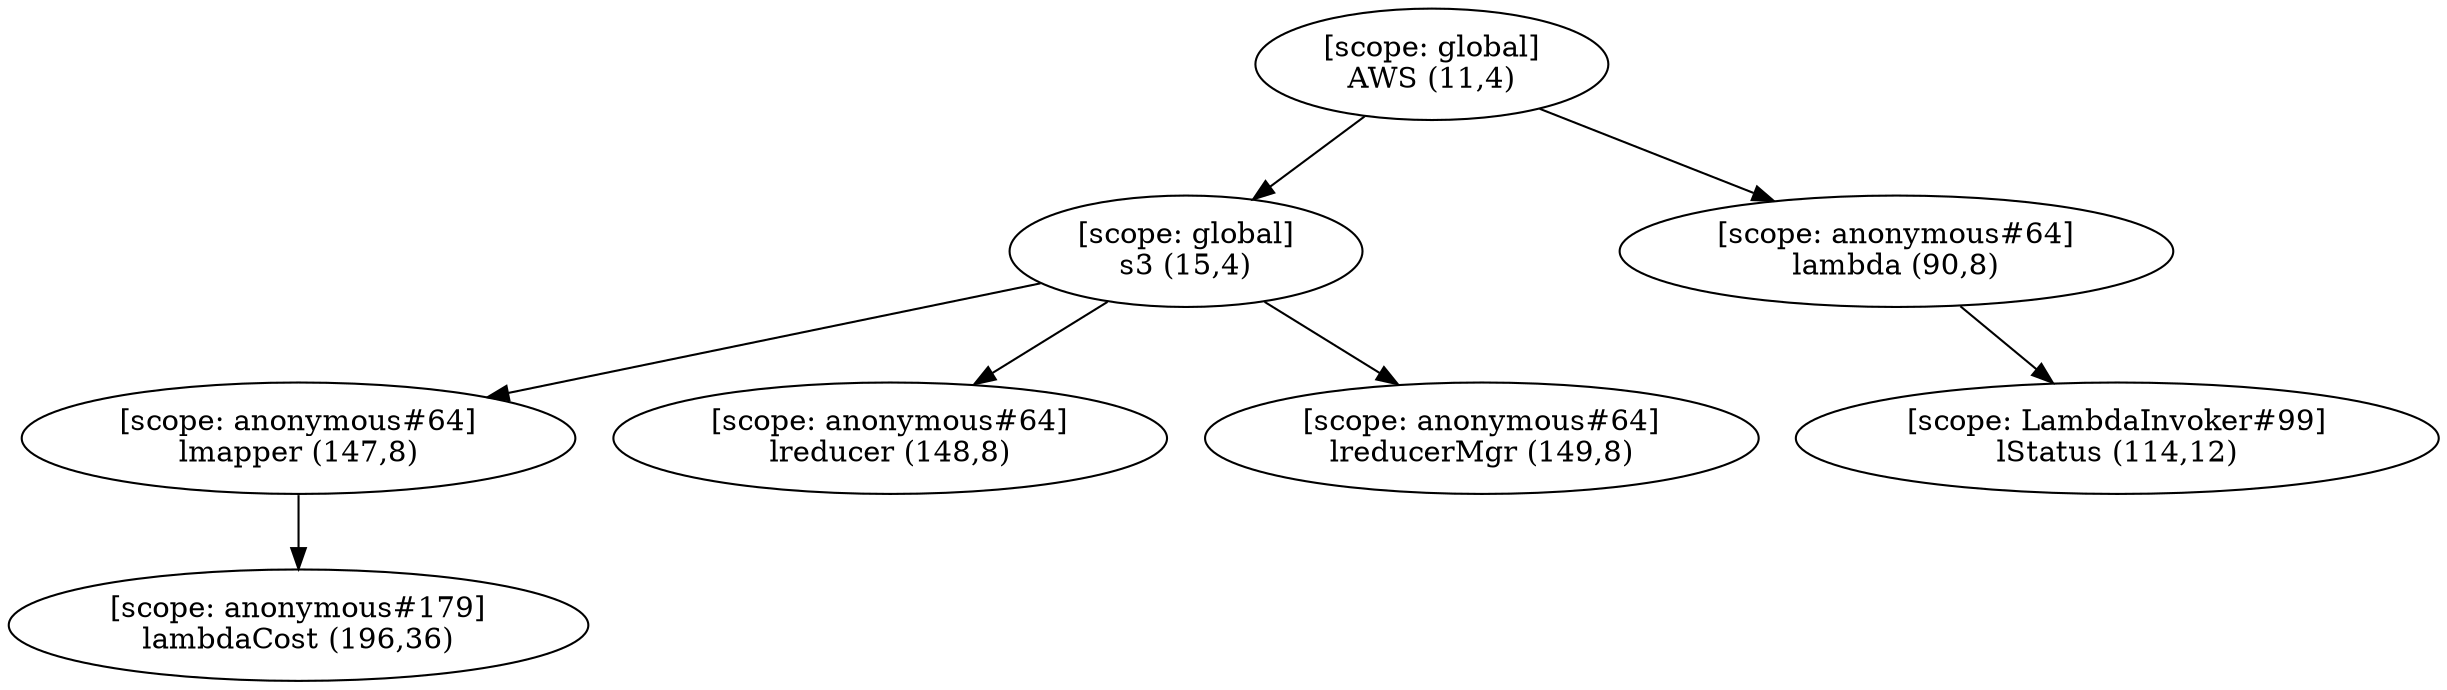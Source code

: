 digraph G {
  graph [ rankdir =TB ];
subgraph global {
  graph [ label = "Scope [global]" ];
  "[scope: global]
AWS (11,4)";
  "[scope: global]
s3 (15,4)";
}

subgraph anonymous_64 {
  graph [ label = "Scope [anonymous_64]" ];
  "[scope: anonymous#64]
lambda (90,8)";
  "[scope: anonymous#64]
lmapper (147,8)";
  "[scope: anonymous#64]
lreducer (148,8)";
  "[scope: anonymous#64]
lreducerMgr (149,8)";
}

subgraph LambdaInvoker_99 {
  graph [ label = "Scope [LambdaInvoker_99]" ];
  "[scope: LambdaInvoker#99]
lStatus (114,12)";
}

subgraph anonymous_179 {
  graph [ label = "Scope [anonymous_179]" ];
  "[scope: anonymous#179]
lambdaCost (196,36)";
}

  "[scope: global]
AWS (11,4)" -> "[scope: global]
s3 (15,4)";
  "[scope: global]
AWS (11,4)" -> "[scope: anonymous#64]
lambda (90,8)";
  "[scope: anonymous#64]
lambda (90,8)" -> "[scope: LambdaInvoker#99]
lStatus (114,12)";
  "[scope: global]
s3 (15,4)" -> "[scope: anonymous#64]
lmapper (147,8)";
  "[scope: global]
s3 (15,4)" -> "[scope: anonymous#64]
lreducer (148,8)";
  "[scope: global]
s3 (15,4)" -> "[scope: anonymous#64]
lreducerMgr (149,8)";
  "[scope: anonymous#64]
lmapper (147,8)" -> "[scope: anonymous#179]
lambdaCost (196,36)";
}
